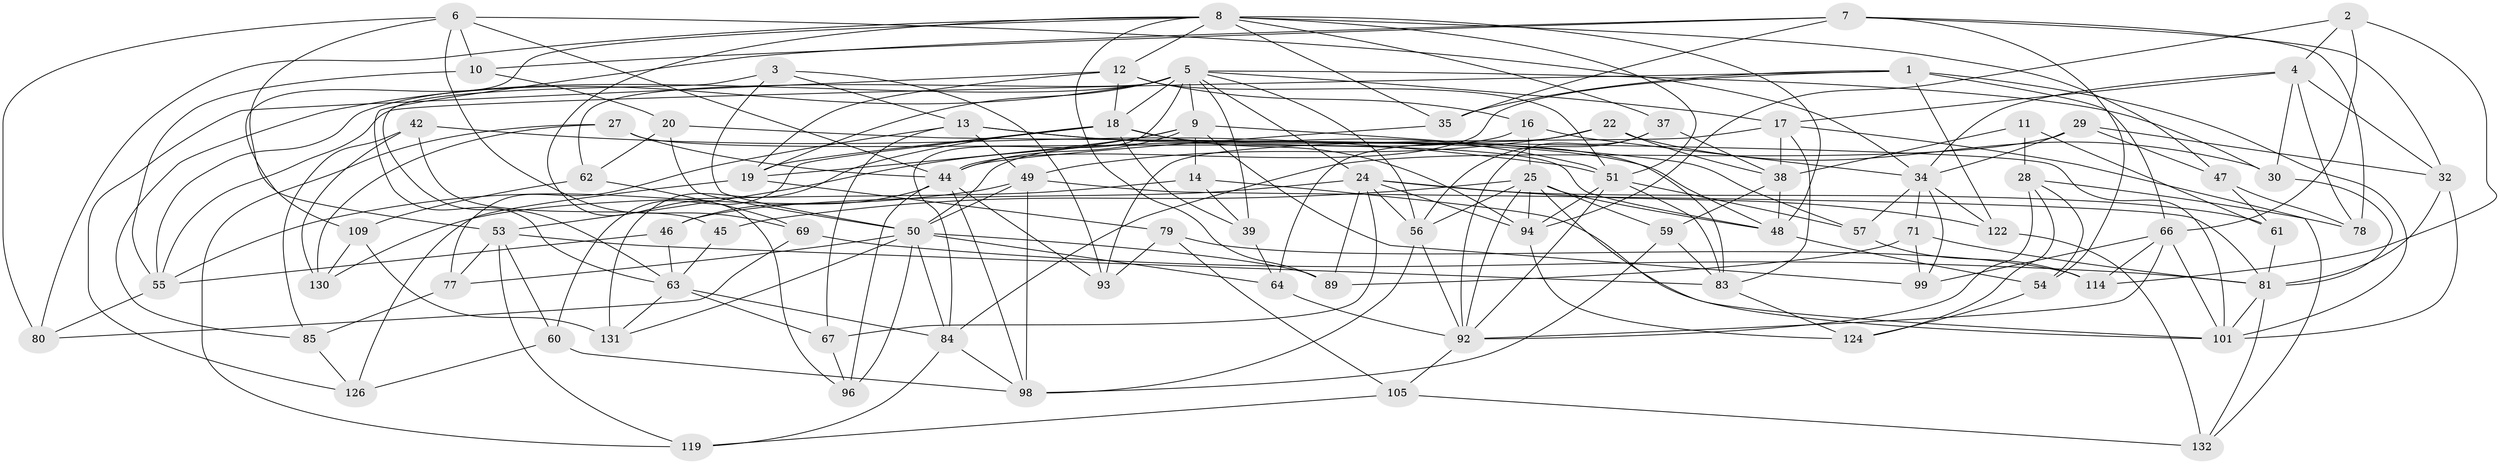 // original degree distribution, {4: 1.0}
// Generated by graph-tools (version 1.1) at 2025/20/03/04/25 18:20:48]
// undirected, 82 vertices, 214 edges
graph export_dot {
graph [start="1"]
  node [color=gray90,style=filled];
  1 [super="+31"];
  2;
  3;
  4 [super="+120"];
  5 [super="+108+82+15"];
  6 [super="+75"];
  7 [super="+103"];
  8 [super="+137+23+112"];
  9 [super="+58"];
  10;
  11;
  12 [super="+128"];
  13 [super="+26"];
  14;
  16;
  17 [super="+70"];
  18 [super="+72"];
  19 [super="+21"];
  20;
  22;
  24 [super="+133+41"];
  25 [super="+33+36"];
  27;
  28 [super="+43"];
  29;
  30;
  32 [super="+125"];
  34 [super="+117+110"];
  35;
  37;
  38 [super="+40"];
  39;
  42;
  44 [super="+91+118+97"];
  45;
  46;
  47;
  48 [super="+121"];
  49 [super="+129"];
  50 [super="+134+52+65"];
  51 [super="+88"];
  53 [super="+74"];
  54;
  55 [super="+102"];
  56 [super="+106+76"];
  57;
  59;
  60;
  61;
  62;
  63 [super="+116+68"];
  64;
  66 [super="+73"];
  67;
  69;
  71;
  77;
  78;
  79;
  80;
  81 [super="+135+104"];
  83 [super="+111"];
  84 [super="+95"];
  85;
  89;
  92 [super="+100+123"];
  93;
  94 [super="+115"];
  96;
  98 [super="+113"];
  99;
  101 [super="+127"];
  105;
  109;
  114;
  119;
  122;
  124;
  126;
  130;
  131;
  132;
  1 -- 122;
  1 -- 66;
  1 -- 35;
  1 -- 55;
  1 -- 101;
  1 -- 44;
  2 -- 114;
  2 -- 94;
  2 -- 66;
  2 -- 4;
  3 -- 93;
  3 -- 63;
  3 -- 13;
  3 -- 50;
  4 -- 78;
  4 -- 34;
  4 -- 30;
  4 -- 32;
  4 -- 17;
  5 -- 24;
  5 -- 18;
  5 -- 19;
  5 -- 9;
  5 -- 30;
  5 -- 39;
  5 -- 17;
  5 -- 84;
  5 -- 85;
  5 -- 56;
  5 -- 62;
  5 -- 55;
  6 -- 69;
  6 -- 53;
  6 -- 44;
  6 -- 80;
  6 -- 34;
  6 -- 10;
  7 -- 10;
  7 -- 63;
  7 -- 78;
  7 -- 35;
  7 -- 54;
  7 -- 32;
  8 -- 48;
  8 -- 96;
  8 -- 109;
  8 -- 51;
  8 -- 80;
  8 -- 35;
  8 -- 89;
  8 -- 37;
  8 -- 47;
  8 -- 12;
  9 -- 14;
  9 -- 53;
  9 -- 19;
  9 -- 99;
  9 -- 44 [weight=2];
  9 -- 57;
  10 -- 20;
  10 -- 55;
  11 -- 28 [weight=2];
  11 -- 61;
  11 -- 38;
  12 -- 19;
  12 -- 51;
  12 -- 18;
  12 -- 16;
  12 -- 126;
  13 -- 67;
  13 -- 48;
  13 -- 51;
  13 -- 77;
  13 -- 49;
  14 -- 130;
  14 -- 39;
  14 -- 101;
  16 -- 50;
  16 -- 25;
  16 -- 34;
  17 -- 38;
  17 -- 93;
  17 -- 132;
  17 -- 83;
  18 -- 39;
  18 -- 131;
  18 -- 94;
  18 -- 60;
  18 -- 19;
  18 -- 83;
  19 -- 79;
  19 -- 126;
  20 -- 101;
  20 -- 62;
  20 -- 50;
  22 -- 49;
  22 -- 30;
  22 -- 64;
  22 -- 38;
  24 -- 61;
  24 -- 67;
  24 -- 122;
  24 -- 46;
  24 -- 89;
  24 -- 94;
  24 -- 56;
  25 -- 45;
  25 -- 101;
  25 -- 94;
  25 -- 92;
  25 -- 48;
  25 -- 56;
  25 -- 59;
  27 -- 48;
  27 -- 130;
  27 -- 119;
  27 -- 44;
  28 -- 78;
  28 -- 92;
  28 -- 124;
  28 -- 54;
  29 -- 47;
  29 -- 32;
  29 -- 84;
  29 -- 34;
  30 -- 81;
  32 -- 81;
  32 -- 101 [weight=2];
  34 -- 57;
  34 -- 122;
  34 -- 99;
  34 -- 71;
  35 -- 44;
  37 -- 38;
  37 -- 56;
  37 -- 92;
  38 -- 48;
  38 -- 59;
  39 -- 64;
  42 -- 45;
  42 -- 130;
  42 -- 85;
  42 -- 51;
  44 -- 46;
  44 -- 93;
  44 -- 96;
  44 -- 98;
  45 -- 63 [weight=2];
  46 -- 55;
  46 -- 63;
  47 -- 61;
  47 -- 78;
  48 -- 54;
  49 -- 81;
  49 -- 50;
  49 -- 98;
  49 -- 55;
  50 -- 64;
  50 -- 89;
  50 -- 131;
  50 -- 84;
  50 -- 77;
  50 -- 96;
  51 -- 94;
  51 -- 83;
  51 -- 57;
  51 -- 92;
  53 -- 77;
  53 -- 119;
  53 -- 60;
  53 -- 83;
  54 -- 124;
  55 -- 80;
  56 -- 92;
  56 -- 98;
  57 -- 114;
  59 -- 98;
  59 -- 83;
  60 -- 98;
  60 -- 126;
  61 -- 81;
  62 -- 109;
  62 -- 69;
  63 -- 67;
  63 -- 131;
  63 -- 84;
  64 -- 92;
  66 -- 114;
  66 -- 99;
  66 -- 92;
  66 -- 101;
  67 -- 96;
  69 -- 80;
  69 -- 81;
  71 -- 99;
  71 -- 89;
  71 -- 81;
  77 -- 85;
  79 -- 114;
  79 -- 105;
  79 -- 93;
  81 -- 132;
  81 -- 101;
  83 -- 124;
  84 -- 119;
  84 -- 98;
  85 -- 126;
  92 -- 105;
  94 -- 124;
  105 -- 119;
  105 -- 132;
  109 -- 131;
  109 -- 130;
  122 -- 132;
}
